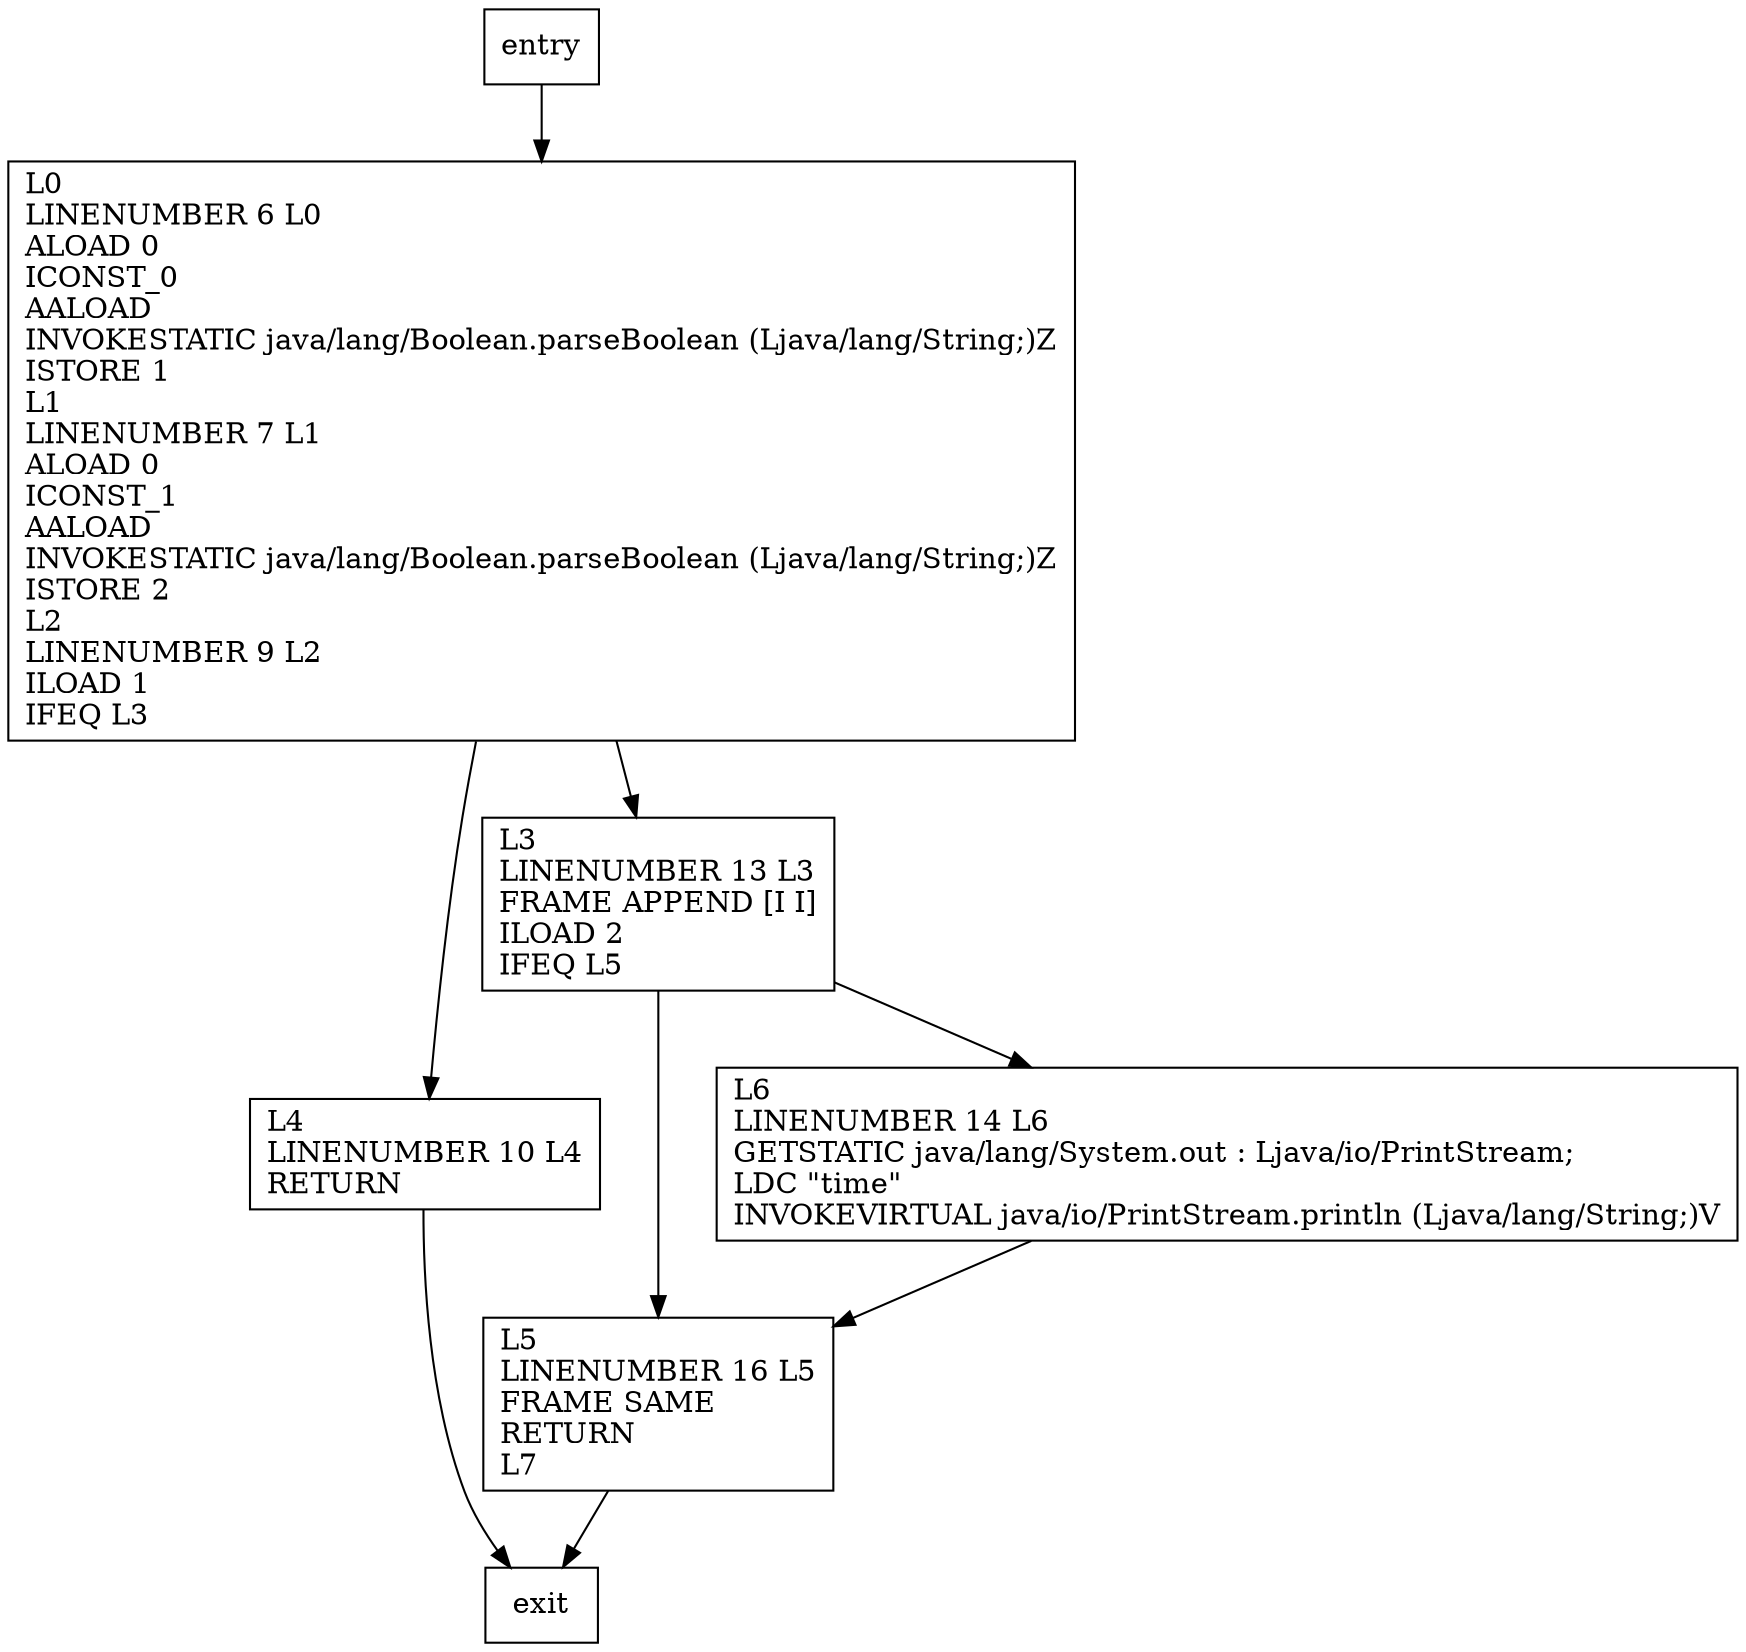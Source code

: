 digraph main {
node [shape=record];
57497692 [label="L5\lLINENUMBER 16 L5\lFRAME SAME\lRETURN\lL7\l"];
142247393 [label="L6\lLINENUMBER 14 L6\lGETSTATIC java/lang/System.out : Ljava/io/PrintStream;\lLDC \"time\"\lINVOKEVIRTUAL java/io/PrintStream.println (Ljava/lang/String;)V\l"];
231786897 [label="L0\lLINENUMBER 6 L0\lALOAD 0\lICONST_0\lAALOAD\lINVOKESTATIC java/lang/Boolean.parseBoolean (Ljava/lang/String;)Z\lISTORE 1\lL1\lLINENUMBER 7 L1\lALOAD 0\lICONST_1\lAALOAD\lINVOKESTATIC java/lang/Boolean.parseBoolean (Ljava/lang/String;)Z\lISTORE 2\lL2\lLINENUMBER 9 L2\lILOAD 1\lIFEQ L3\l"];
1595282218 [label="L4\lLINENUMBER 10 L4\lRETURN\l"];
1778081847 [label="L3\lLINENUMBER 13 L3\lFRAME APPEND [I I]\lILOAD 2\lIFEQ L5\l"];
entry;
exit;
entry -> 231786897;
57497692 -> exit;
142247393 -> 57497692;
231786897 -> 1595282218;
231786897 -> 1778081847;
1595282218 -> exit;
1778081847 -> 57497692;
1778081847 -> 142247393;
}
